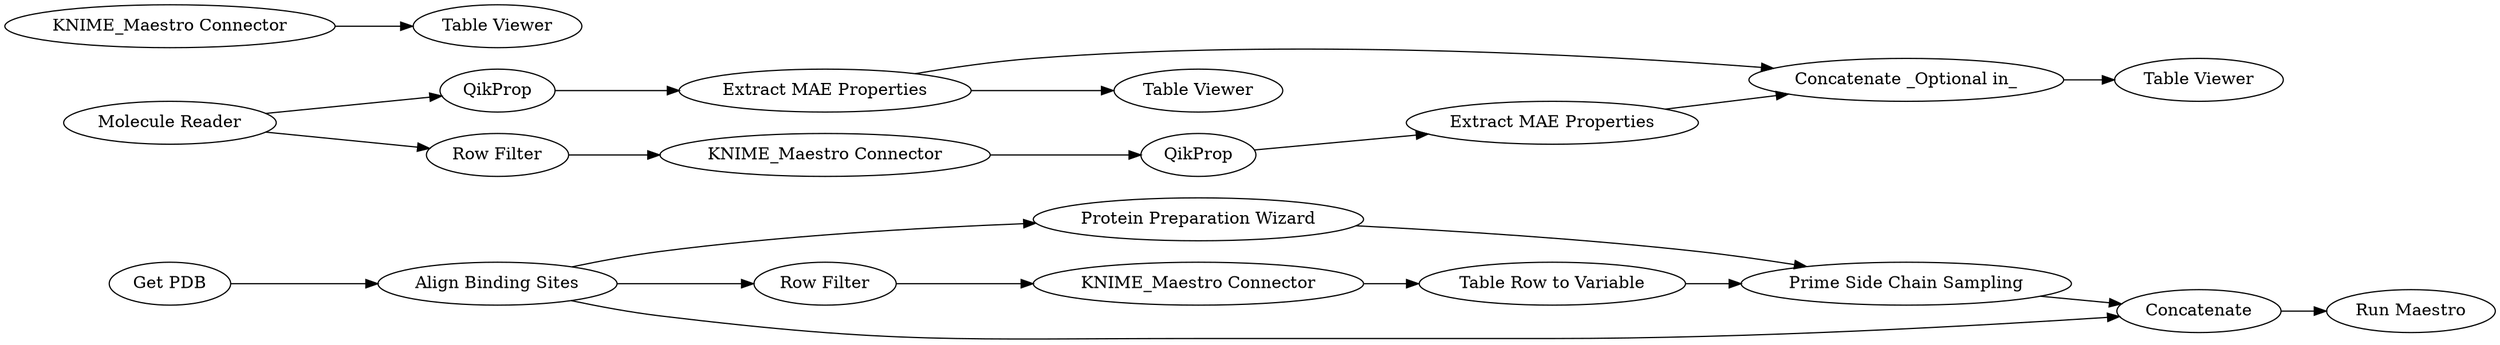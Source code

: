 digraph {
	28 [label="Align Binding Sites"]
	8253 [label="Protein Preparation Wizard"]
	8255 [label="Get PDB"]
	8330 [label=QikProp]
	8332 [label=QikProp]
	8334 [label="Row Filter"]
	8335 [label="Extract MAE Properties"]
	8336 [label="Extract MAE Properties"]
	8337 [label="Concatenate _Optional in_"]
	8338 [label="Table Viewer"]
	8340 [label="KNIME_Maestro Connector"]
	8342 [label="KNIME_Maestro Connector"]
	8346 [label="Molecule Reader"]
	8347 [label="Table Viewer"]
	8348 [label="KNIME_Maestro Connector"]
	8349 [label="Row Filter"]
	8350 [label=Concatenate]
	8351 [label="Run Maestro"]
	8352 [label="Prime Side Chain Sampling"]
	8353 [label="Table Row to Variable"]
	8354 [label="Table Viewer"]
	28 -> 8349
	28 -> 8253
	28 -> 8350
	8253 -> 8352
	8255 -> 28
	8330 -> 8335
	8332 -> 8336
	8334 -> 8340
	8335 -> 8354
	8335 -> 8337
	8336 -> 8337
	8337 -> 8338
	8340 -> 8332
	8342 -> 8347
	8346 -> 8330
	8346 -> 8334
	8348 -> 8353
	8349 -> 8348
	8350 -> 8351
	8352 -> 8350
	8353 -> 8352
	rankdir=LR
}
